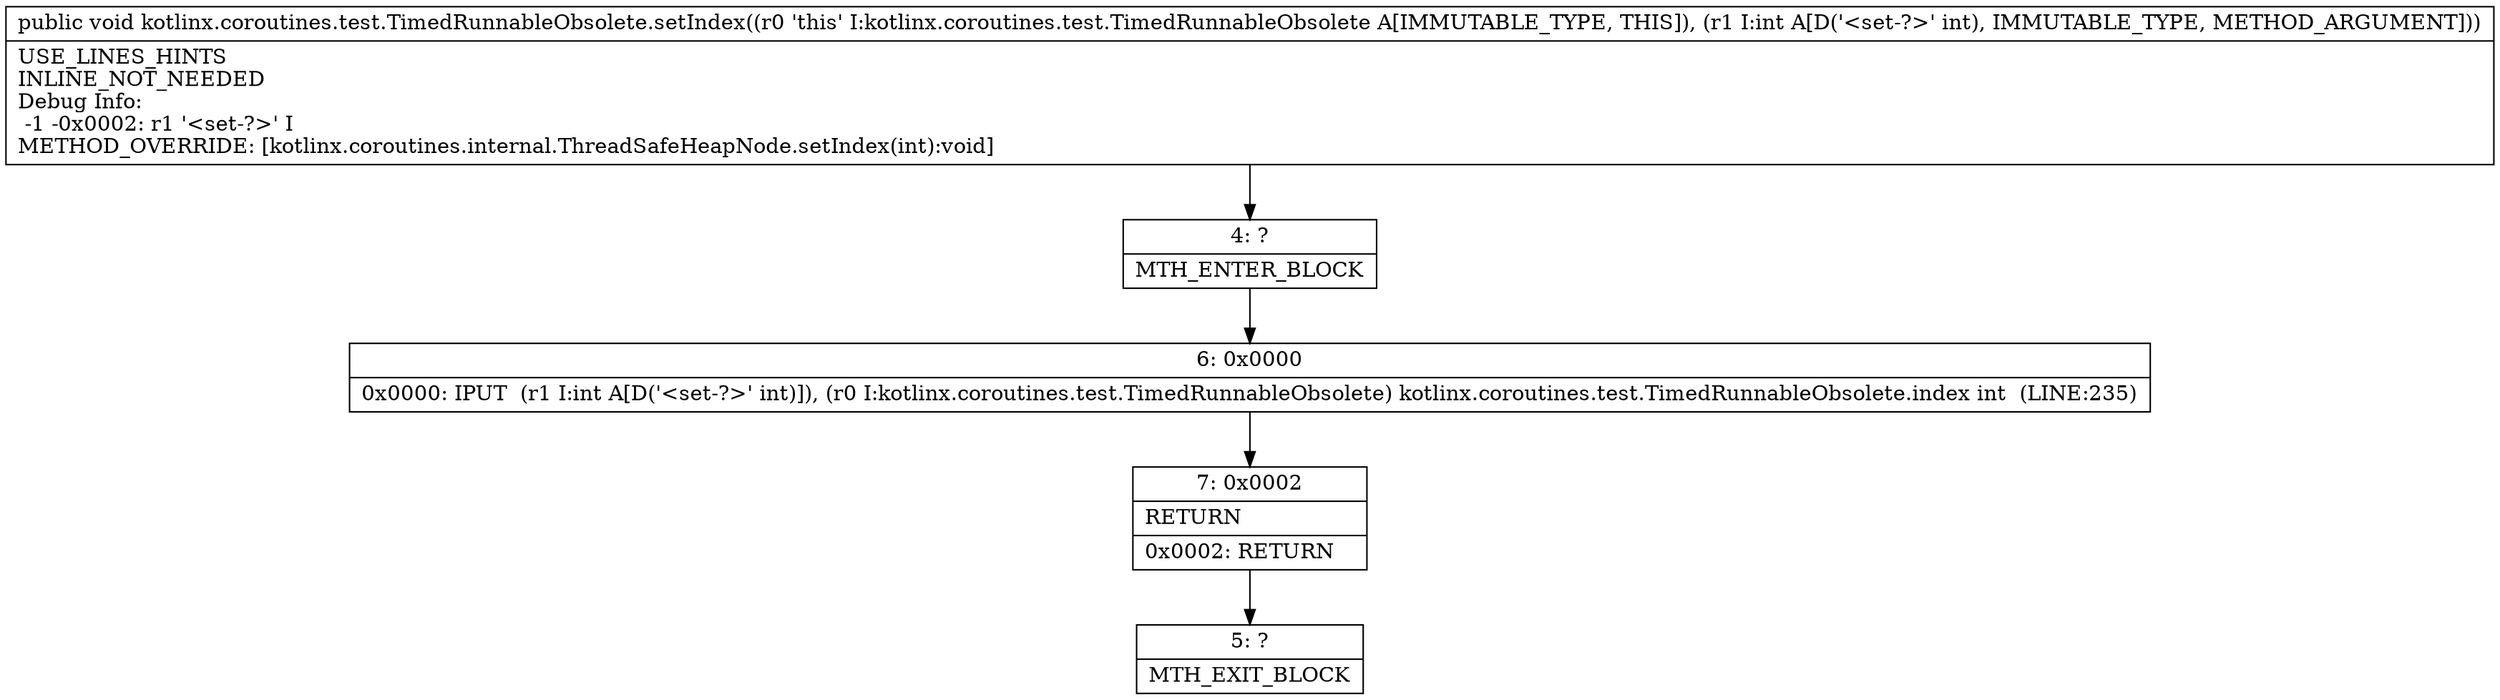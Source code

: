 digraph "CFG forkotlinx.coroutines.test.TimedRunnableObsolete.setIndex(I)V" {
Node_4 [shape=record,label="{4\:\ ?|MTH_ENTER_BLOCK\l}"];
Node_6 [shape=record,label="{6\:\ 0x0000|0x0000: IPUT  (r1 I:int A[D('\<set\-?\>' int)]), (r0 I:kotlinx.coroutines.test.TimedRunnableObsolete) kotlinx.coroutines.test.TimedRunnableObsolete.index int  (LINE:235)\l}"];
Node_7 [shape=record,label="{7\:\ 0x0002|RETURN\l|0x0002: RETURN   \l}"];
Node_5 [shape=record,label="{5\:\ ?|MTH_EXIT_BLOCK\l}"];
MethodNode[shape=record,label="{public void kotlinx.coroutines.test.TimedRunnableObsolete.setIndex((r0 'this' I:kotlinx.coroutines.test.TimedRunnableObsolete A[IMMUTABLE_TYPE, THIS]), (r1 I:int A[D('\<set\-?\>' int), IMMUTABLE_TYPE, METHOD_ARGUMENT]))  | USE_LINES_HINTS\lINLINE_NOT_NEEDED\lDebug Info:\l  \-1 \-0x0002: r1 '\<set\-?\>' I\lMETHOD_OVERRIDE: [kotlinx.coroutines.internal.ThreadSafeHeapNode.setIndex(int):void]\l}"];
MethodNode -> Node_4;Node_4 -> Node_6;
Node_6 -> Node_7;
Node_7 -> Node_5;
}

